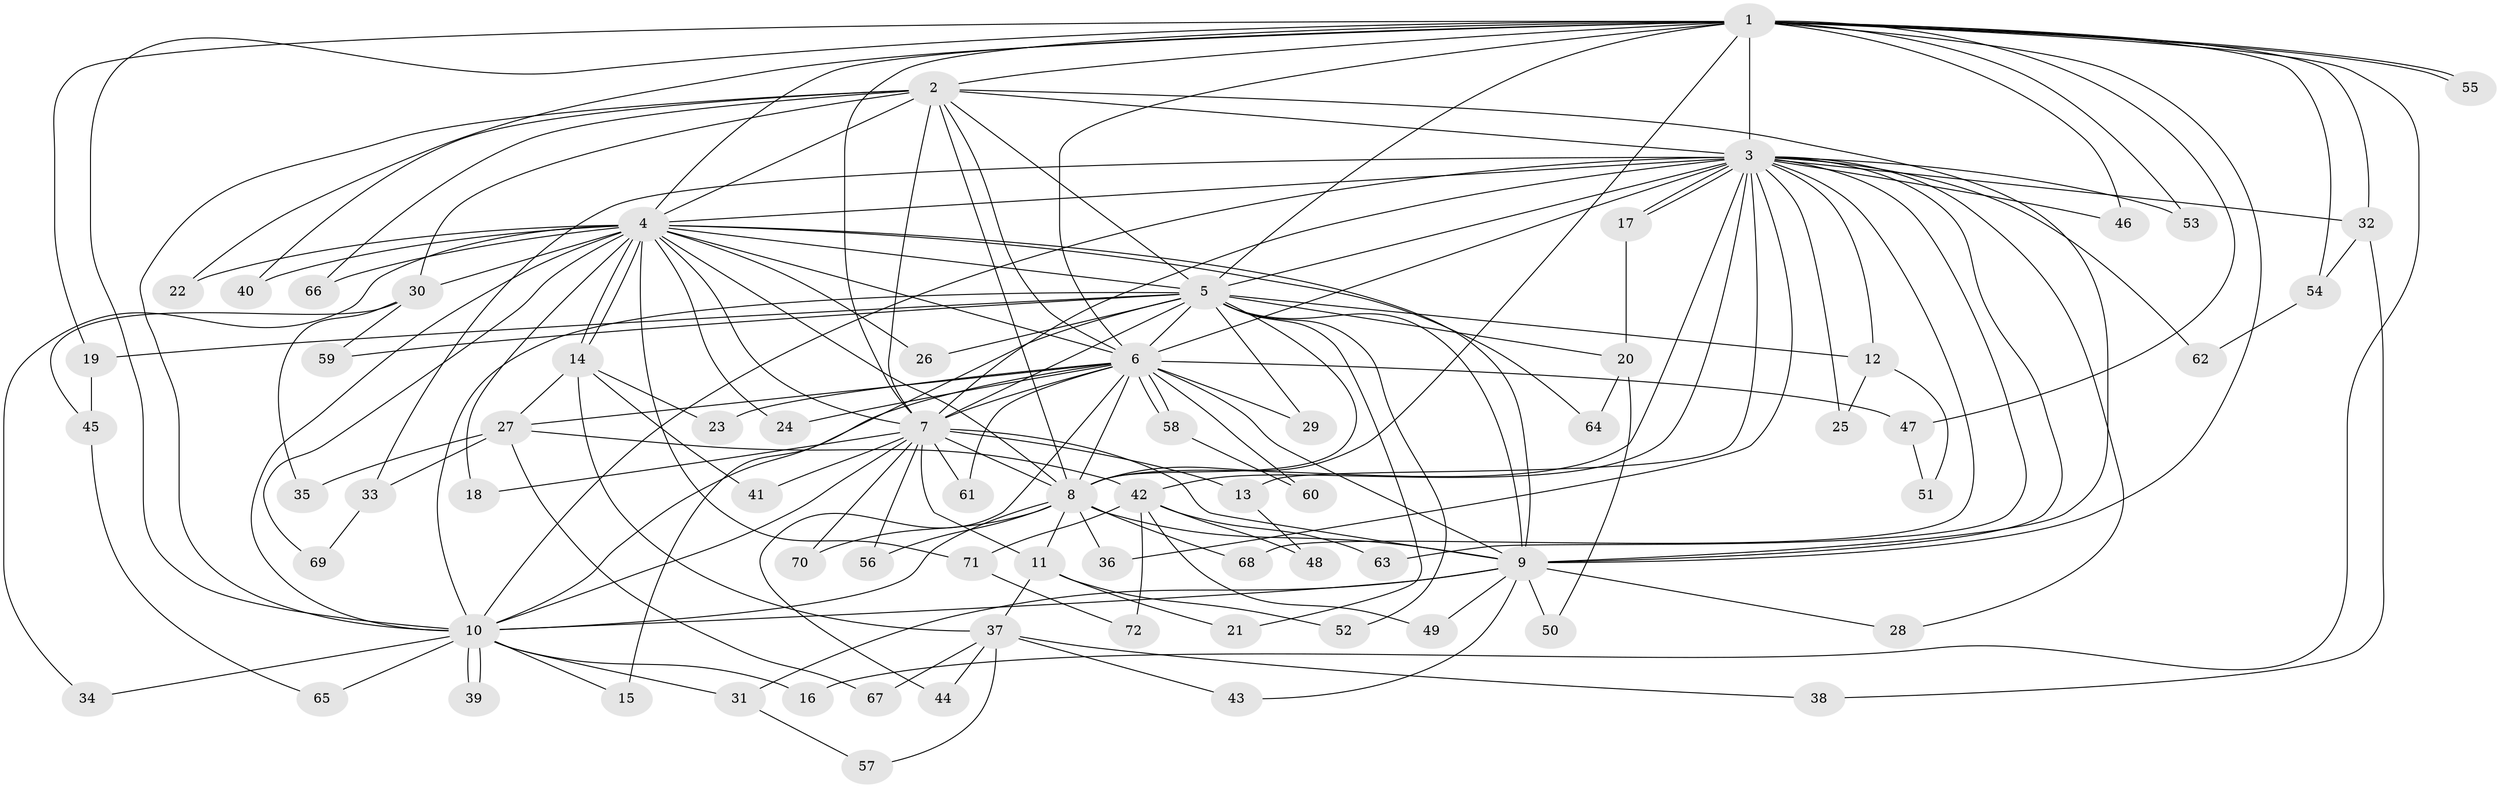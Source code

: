 // coarse degree distribution, {1: 0.6190476190476191, 2: 0.23809523809523808, 11: 0.047619047619047616, 12: 0.047619047619047616, 6: 0.047619047619047616}
// Generated by graph-tools (version 1.1) at 2025/46/03/04/25 21:46:45]
// undirected, 72 vertices, 169 edges
graph export_dot {
graph [start="1"]
  node [color=gray90,style=filled];
  1;
  2;
  3;
  4;
  5;
  6;
  7;
  8;
  9;
  10;
  11;
  12;
  13;
  14;
  15;
  16;
  17;
  18;
  19;
  20;
  21;
  22;
  23;
  24;
  25;
  26;
  27;
  28;
  29;
  30;
  31;
  32;
  33;
  34;
  35;
  36;
  37;
  38;
  39;
  40;
  41;
  42;
  43;
  44;
  45;
  46;
  47;
  48;
  49;
  50;
  51;
  52;
  53;
  54;
  55;
  56;
  57;
  58;
  59;
  60;
  61;
  62;
  63;
  64;
  65;
  66;
  67;
  68;
  69;
  70;
  71;
  72;
  1 -- 2;
  1 -- 3;
  1 -- 4;
  1 -- 5;
  1 -- 6;
  1 -- 7;
  1 -- 8;
  1 -- 9;
  1 -- 10;
  1 -- 16;
  1 -- 19;
  1 -- 22;
  1 -- 32;
  1 -- 46;
  1 -- 47;
  1 -- 53;
  1 -- 54;
  1 -- 55;
  1 -- 55;
  2 -- 3;
  2 -- 4;
  2 -- 5;
  2 -- 6;
  2 -- 7;
  2 -- 8;
  2 -- 9;
  2 -- 10;
  2 -- 30;
  2 -- 40;
  2 -- 66;
  3 -- 4;
  3 -- 5;
  3 -- 6;
  3 -- 7;
  3 -- 8;
  3 -- 9;
  3 -- 10;
  3 -- 12;
  3 -- 13;
  3 -- 17;
  3 -- 17;
  3 -- 25;
  3 -- 28;
  3 -- 32;
  3 -- 33;
  3 -- 36;
  3 -- 42;
  3 -- 46;
  3 -- 53;
  3 -- 62;
  3 -- 63;
  3 -- 68;
  4 -- 5;
  4 -- 6;
  4 -- 7;
  4 -- 8;
  4 -- 9;
  4 -- 10;
  4 -- 14;
  4 -- 14;
  4 -- 18;
  4 -- 22;
  4 -- 24;
  4 -- 26;
  4 -- 30;
  4 -- 34;
  4 -- 40;
  4 -- 64;
  4 -- 66;
  4 -- 69;
  4 -- 71;
  5 -- 6;
  5 -- 7;
  5 -- 8;
  5 -- 9;
  5 -- 10;
  5 -- 12;
  5 -- 15;
  5 -- 19;
  5 -- 20;
  5 -- 21;
  5 -- 26;
  5 -- 29;
  5 -- 52;
  5 -- 59;
  6 -- 7;
  6 -- 8;
  6 -- 9;
  6 -- 10;
  6 -- 23;
  6 -- 24;
  6 -- 27;
  6 -- 29;
  6 -- 44;
  6 -- 47;
  6 -- 58;
  6 -- 58;
  6 -- 60;
  6 -- 61;
  7 -- 8;
  7 -- 9;
  7 -- 10;
  7 -- 11;
  7 -- 13;
  7 -- 18;
  7 -- 41;
  7 -- 56;
  7 -- 61;
  7 -- 70;
  8 -- 9;
  8 -- 10;
  8 -- 11;
  8 -- 36;
  8 -- 56;
  8 -- 68;
  8 -- 70;
  9 -- 10;
  9 -- 28;
  9 -- 31;
  9 -- 43;
  9 -- 49;
  9 -- 50;
  10 -- 15;
  10 -- 16;
  10 -- 31;
  10 -- 34;
  10 -- 39;
  10 -- 39;
  10 -- 65;
  11 -- 21;
  11 -- 37;
  11 -- 52;
  12 -- 25;
  12 -- 51;
  13 -- 48;
  14 -- 23;
  14 -- 27;
  14 -- 37;
  14 -- 41;
  17 -- 20;
  19 -- 45;
  20 -- 50;
  20 -- 64;
  27 -- 33;
  27 -- 35;
  27 -- 42;
  27 -- 67;
  30 -- 35;
  30 -- 45;
  30 -- 59;
  31 -- 57;
  32 -- 38;
  32 -- 54;
  33 -- 69;
  37 -- 38;
  37 -- 43;
  37 -- 44;
  37 -- 57;
  37 -- 67;
  42 -- 48;
  42 -- 49;
  42 -- 63;
  42 -- 71;
  42 -- 72;
  45 -- 65;
  47 -- 51;
  54 -- 62;
  58 -- 60;
  71 -- 72;
}
